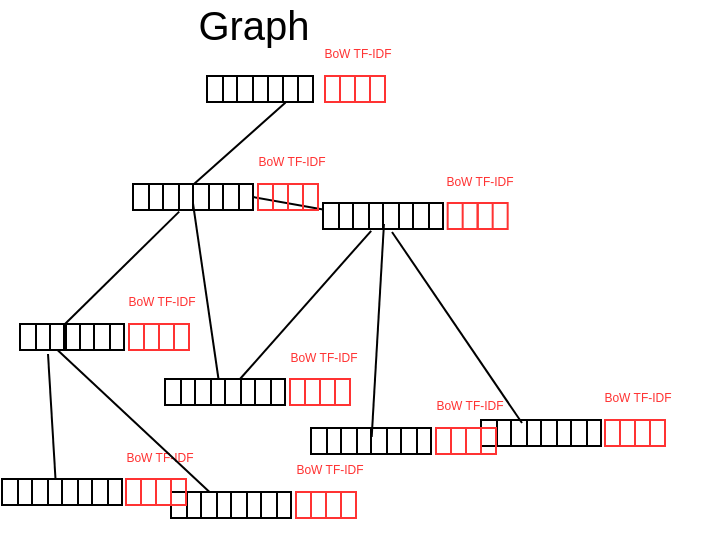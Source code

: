 <mxfile version="12.1.0" type="device" pages="1"><diagram id="8lHQUhFDbBRp9TCkwuyt" name="Page-1"><mxGraphModel dx="1734" dy="699" grid="0" gridSize="10" guides="1" tooltips="1" connect="1" arrows="1" fold="1" page="1" pageScale="1" pageWidth="827" pageHeight="1169" math="0" shadow="0"><root><mxCell id="0"/><mxCell id="1" parent="0"/><mxCell id="zCRC9m-AMN63lqZrzwzx-5" value="&lt;font style=&quot;font-size: 20px&quot;&gt;Graph&lt;/font&gt;" style="text;html=1;strokeColor=none;fillColor=none;align=center;verticalAlign=middle;whiteSpace=wrap;rounded=0;" parent="1" vertex="1"><mxGeometry x="103.5" y="86" width="40" height="20" as="geometry"/></mxCell><mxCell id="XWWMTx6XwedPCGvXlt4u-77" value="" style="endArrow=none;html=1;exitX=0.5;exitY=0;exitDx=0;exitDy=0;entryX=0.085;entryY=1.019;entryDx=0;entryDy=0;entryPerimeter=0;" parent="1" source="XWWMTx6XwedPCGvXlt4u-93" target="XWWMTx6XwedPCGvXlt4u-140" edge="1"><mxGeometry width="50" height="50" relative="1" as="geometry"><mxPoint x="92" y="178.5" as="sourcePoint"/><mxPoint x="141.789" y="133.851" as="targetPoint"/></mxGeometry></mxCell><mxCell id="XWWMTx6XwedPCGvXlt4u-78" value="" style="group;rotation=51;" parent="1" vertex="1" connectable="0"><mxGeometry x="100.5" y="146" width="118" height="197" as="geometry"/></mxCell><mxCell id="XWWMTx6XwedPCGvXlt4u-79" value="" style="endArrow=none;html=1;exitX=1;exitY=0.5;exitDx=0;exitDy=0;entryX=0;entryY=0.25;entryDx=0;entryDy=0;" parent="XWWMTx6XwedPCGvXlt4u-78" source="XWWMTx6XwedPCGvXlt4u-95" target="XWWMTx6XwedPCGvXlt4u-119" edge="1"><mxGeometry width="50" height="50" relative="1" as="geometry"><mxPoint x="-9" y="35" as="sourcePoint"/><mxPoint x="89" y="45" as="targetPoint"/></mxGeometry></mxCell><mxCell id="XWWMTx6XwedPCGvXlt4u-80" value="" style="group" parent="XWWMTx6XwedPCGvXlt4u-78" vertex="1" connectable="0"><mxGeometry x="-82.5" y="30" width="194.5" height="167" as="geometry"/></mxCell><mxCell id="XWWMTx6XwedPCGvXlt4u-81" value="" style="group;rotation=166;" parent="XWWMTx6XwedPCGvXlt4u-80" vertex="1" connectable="0"><mxGeometry x="40" y="15.5" width="149" height="119.5" as="geometry"/></mxCell><mxCell id="XWWMTx6XwedPCGvXlt4u-82" value="" style="endArrow=none;html=1;entryX=1;entryY=1;entryDx=0;entryDy=0;exitX=1;exitY=1;exitDx=0;exitDy=0;" parent="XWWMTx6XwedPCGvXlt4u-81" edge="1"><mxGeometry width="50" height="50" relative="1" as="geometry"><mxPoint x="130.977" y="4.473" as="sourcePoint"/><mxPoint x="124.849" y="111.012" as="targetPoint"/></mxGeometry></mxCell><mxCell id="XWWMTx6XwedPCGvXlt4u-83" value="" style="group" parent="XWWMTx6XwedPCGvXlt4u-81" vertex="1" connectable="0"><mxGeometry x="21.5" y="82" width="60" height="13" as="geometry"/></mxCell><mxCell id="XWWMTx6XwedPCGvXlt4u-84" value="" style="rounded=0;whiteSpace=wrap;html=1;fillColor=none;" parent="XWWMTx6XwedPCGvXlt4u-83" vertex="1"><mxGeometry width="15" height="13" as="geometry"/></mxCell><mxCell id="XWWMTx6XwedPCGvXlt4u-85" value="" style="rounded=0;whiteSpace=wrap;html=1;fillColor=none;" parent="XWWMTx6XwedPCGvXlt4u-83" vertex="1"><mxGeometry x="8" width="15" height="13" as="geometry"/></mxCell><mxCell id="XWWMTx6XwedPCGvXlt4u-86" value="" style="rounded=0;whiteSpace=wrap;html=1;fillColor=none;" parent="XWWMTx6XwedPCGvXlt4u-83" vertex="1"><mxGeometry x="23" width="15" height="13" as="geometry"/></mxCell><mxCell id="XWWMTx6XwedPCGvXlt4u-87" value="" style="rounded=0;whiteSpace=wrap;html=1;fillColor=none;" parent="XWWMTx6XwedPCGvXlt4u-83" vertex="1"><mxGeometry x="30" width="15" height="13" as="geometry"/></mxCell><mxCell id="XWWMTx6XwedPCGvXlt4u-88" value="" style="rounded=0;whiteSpace=wrap;html=1;fillColor=none;" parent="XWWMTx6XwedPCGvXlt4u-83" vertex="1"><mxGeometry x="45" width="15" height="13" as="geometry"/></mxCell><mxCell id="XWWMTx6XwedPCGvXlt4u-89" value="" style="rounded=0;whiteSpace=wrap;html=1;fillColor=none;" parent="XWWMTx6XwedPCGvXlt4u-83" vertex="1"><mxGeometry x="38" width="15" height="13" as="geometry"/></mxCell><mxCell id="TcwpXJyv8RsaXr6MExSH-19" value="" style="rounded=0;whiteSpace=wrap;html=1;fillColor=none;strokeColor=#FF3333;" vertex="1" parent="XWWMTx6XwedPCGvXlt4u-81"><mxGeometry x="84" y="82" width="15" height="13" as="geometry"/></mxCell><mxCell id="TcwpXJyv8RsaXr6MExSH-20" value="" style="rounded=0;whiteSpace=wrap;html=1;fillColor=none;strokeColor=#FF3333;" vertex="1" parent="XWWMTx6XwedPCGvXlt4u-81"><mxGeometry x="91.5" y="82" width="15" height="13" as="geometry"/></mxCell><mxCell id="TcwpXJyv8RsaXr6MExSH-21" value="" style="rounded=0;whiteSpace=wrap;html=1;fillColor=none;strokeColor=#FF3333;" vertex="1" parent="XWWMTx6XwedPCGvXlt4u-81"><mxGeometry x="99" y="82" width="15" height="13" as="geometry"/></mxCell><mxCell id="TcwpXJyv8RsaXr6MExSH-22" value="&lt;font color=&quot;#ff3333&quot; style=&quot;font-size: 6px&quot;&gt;BoW TF-IDF&lt;/font&gt;" style="text;html=1;strokeColor=none;fillColor=none;align=center;verticalAlign=middle;whiteSpace=wrap;rounded=0;" vertex="1" parent="XWWMTx6XwedPCGvXlt4u-81"><mxGeometry x="65.5" y="59" width="70" height="20" as="geometry"/></mxCell><mxCell id="XWWMTx6XwedPCGvXlt4u-90" value="" style="group" parent="XWWMTx6XwedPCGvXlt4u-80" vertex="1" connectable="0"><mxGeometry x="45.5" width="60" height="13" as="geometry"/></mxCell><mxCell id="XWWMTx6XwedPCGvXlt4u-91" value="" style="rounded=0;whiteSpace=wrap;html=1;fillColor=none;" parent="XWWMTx6XwedPCGvXlt4u-90" vertex="1"><mxGeometry width="15" height="13" as="geometry"/></mxCell><mxCell id="XWWMTx6XwedPCGvXlt4u-92" value="" style="rounded=0;whiteSpace=wrap;html=1;fillColor=none;" parent="XWWMTx6XwedPCGvXlt4u-90" vertex="1"><mxGeometry x="8" width="15" height="13" as="geometry"/></mxCell><mxCell id="XWWMTx6XwedPCGvXlt4u-93" value="" style="rounded=0;whiteSpace=wrap;html=1;fillColor=none;" parent="XWWMTx6XwedPCGvXlt4u-90" vertex="1"><mxGeometry x="23" width="15" height="13" as="geometry"/></mxCell><mxCell id="XWWMTx6XwedPCGvXlt4u-94" value="" style="rounded=0;whiteSpace=wrap;html=1;fillColor=none;" parent="XWWMTx6XwedPCGvXlt4u-90" vertex="1"><mxGeometry x="30" width="15" height="13" as="geometry"/></mxCell><mxCell id="XWWMTx6XwedPCGvXlt4u-95" value="" style="rounded=0;whiteSpace=wrap;html=1;fillColor=none;" parent="XWWMTx6XwedPCGvXlt4u-90" vertex="1"><mxGeometry x="45" width="15" height="13" as="geometry"/></mxCell><mxCell id="XWWMTx6XwedPCGvXlt4u-96" value="" style="rounded=0;whiteSpace=wrap;html=1;fillColor=none;" parent="XWWMTx6XwedPCGvXlt4u-90" vertex="1"><mxGeometry x="38" width="15" height="13" as="geometry"/></mxCell><mxCell id="XWWMTx6XwedPCGvXlt4u-97" value="" style="group" parent="XWWMTx6XwedPCGvXlt4u-80" vertex="1" connectable="0"><mxGeometry x="-20" y="147.5" width="60" height="13" as="geometry"/></mxCell><mxCell id="XWWMTx6XwedPCGvXlt4u-98" value="" style="rounded=0;whiteSpace=wrap;html=1;fillColor=none;" parent="XWWMTx6XwedPCGvXlt4u-97" vertex="1"><mxGeometry width="15" height="13" as="geometry"/></mxCell><mxCell id="XWWMTx6XwedPCGvXlt4u-99" value="" style="rounded=0;whiteSpace=wrap;html=1;fillColor=none;" parent="XWWMTx6XwedPCGvXlt4u-97" vertex="1"><mxGeometry x="8" width="15" height="13" as="geometry"/></mxCell><mxCell id="XWWMTx6XwedPCGvXlt4u-100" value="" style="rounded=0;whiteSpace=wrap;html=1;fillColor=none;" parent="XWWMTx6XwedPCGvXlt4u-97" vertex="1"><mxGeometry x="23" width="15" height="13" as="geometry"/></mxCell><mxCell id="XWWMTx6XwedPCGvXlt4u-101" value="" style="rounded=0;whiteSpace=wrap;html=1;fillColor=none;" parent="XWWMTx6XwedPCGvXlt4u-97" vertex="1"><mxGeometry x="30" width="15" height="13" as="geometry"/></mxCell><mxCell id="XWWMTx6XwedPCGvXlt4u-102" value="" style="rounded=0;whiteSpace=wrap;html=1;fillColor=none;" parent="XWWMTx6XwedPCGvXlt4u-97" vertex="1"><mxGeometry x="45" width="15" height="13" as="geometry"/></mxCell><mxCell id="XWWMTx6XwedPCGvXlt4u-103" value="" style="rounded=0;whiteSpace=wrap;html=1;fillColor=none;" parent="XWWMTx6XwedPCGvXlt4u-97" vertex="1"><mxGeometry x="38" width="15" height="13" as="geometry"/></mxCell><mxCell id="XWWMTx6XwedPCGvXlt4u-104" value="" style="group" parent="XWWMTx6XwedPCGvXlt4u-80" vertex="1" connectable="0"><mxGeometry x="64.5" y="154" width="60" height="13" as="geometry"/></mxCell><mxCell id="XWWMTx6XwedPCGvXlt4u-105" value="" style="rounded=0;whiteSpace=wrap;html=1;fillColor=none;" parent="XWWMTx6XwedPCGvXlt4u-104" vertex="1"><mxGeometry width="15" height="13" as="geometry"/></mxCell><mxCell id="XWWMTx6XwedPCGvXlt4u-106" value="" style="rounded=0;whiteSpace=wrap;html=1;fillColor=none;" parent="XWWMTx6XwedPCGvXlt4u-104" vertex="1"><mxGeometry x="8" width="15" height="13" as="geometry"/></mxCell><mxCell id="XWWMTx6XwedPCGvXlt4u-107" value="" style="rounded=0;whiteSpace=wrap;html=1;fillColor=none;" parent="XWWMTx6XwedPCGvXlt4u-104" vertex="1"><mxGeometry x="30" width="15" height="13" as="geometry"/></mxCell><mxCell id="XWWMTx6XwedPCGvXlt4u-108" value="" style="rounded=0;whiteSpace=wrap;html=1;fillColor=none;" parent="XWWMTx6XwedPCGvXlt4u-104" vertex="1"><mxGeometry x="45" width="15" height="13" as="geometry"/></mxCell><mxCell id="XWWMTx6XwedPCGvXlt4u-109" value="" style="rounded=0;whiteSpace=wrap;html=1;fillColor=none;" parent="XWWMTx6XwedPCGvXlt4u-104" vertex="1"><mxGeometry x="38" width="15" height="13" as="geometry"/></mxCell><mxCell id="XWWMTx6XwedPCGvXlt4u-110" value="" style="group" parent="XWWMTx6XwedPCGvXlt4u-80" vertex="1" connectable="0"><mxGeometry x="134.5" y="122" width="60" height="13" as="geometry"/></mxCell><mxCell id="XWWMTx6XwedPCGvXlt4u-111" value="" style="rounded=0;whiteSpace=wrap;html=1;fillColor=none;" parent="XWWMTx6XwedPCGvXlt4u-110" vertex="1"><mxGeometry width="15" height="13" as="geometry"/></mxCell><mxCell id="XWWMTx6XwedPCGvXlt4u-112" value="" style="rounded=0;whiteSpace=wrap;html=1;fillColor=none;" parent="XWWMTx6XwedPCGvXlt4u-110" vertex="1"><mxGeometry x="8" width="15" height="13" as="geometry"/></mxCell><mxCell id="XWWMTx6XwedPCGvXlt4u-113" value="" style="rounded=0;whiteSpace=wrap;html=1;fillColor=none;" parent="XWWMTx6XwedPCGvXlt4u-110" vertex="1"><mxGeometry x="23" width="15" height="13" as="geometry"/></mxCell><mxCell id="XWWMTx6XwedPCGvXlt4u-114" value="" style="rounded=0;whiteSpace=wrap;html=1;fillColor=none;" parent="XWWMTx6XwedPCGvXlt4u-110" vertex="1"><mxGeometry x="30" width="15" height="13" as="geometry"/></mxCell><mxCell id="XWWMTx6XwedPCGvXlt4u-115" value="" style="rounded=0;whiteSpace=wrap;html=1;fillColor=none;" parent="XWWMTx6XwedPCGvXlt4u-110" vertex="1"><mxGeometry x="45" width="15" height="13" as="geometry"/></mxCell><mxCell id="XWWMTx6XwedPCGvXlt4u-116" value="" style="rounded=0;whiteSpace=wrap;html=1;fillColor=none;" parent="XWWMTx6XwedPCGvXlt4u-110" vertex="1"><mxGeometry x="38" width="15" height="13" as="geometry"/></mxCell><mxCell id="XWWMTx6XwedPCGvXlt4u-117" value="" style="endArrow=none;html=1;exitX=0;exitY=0.75;exitDx=0;exitDy=0;entryX=0.25;entryY=0;entryDx=0;entryDy=0;" parent="XWWMTx6XwedPCGvXlt4u-80" source="XWWMTx6XwedPCGvXlt4u-94" target="XWWMTx6XwedPCGvXlt4u-86" edge="1"><mxGeometry width="50" height="50" relative="1" as="geometry"><mxPoint x="74" y="6.5" as="sourcePoint"/><mxPoint x="86" y="104.5" as="targetPoint"/></mxGeometry></mxCell><mxCell id="TcwpXJyv8RsaXr6MExSH-15" value="" style="rounded=0;whiteSpace=wrap;html=1;fillColor=none;strokeColor=#FF3333;" vertex="1" parent="XWWMTx6XwedPCGvXlt4u-80"><mxGeometry x="43.5" y="70" width="15" height="13" as="geometry"/></mxCell><mxCell id="TcwpXJyv8RsaXr6MExSH-16" value="" style="rounded=0;whiteSpace=wrap;html=1;fillColor=none;strokeColor=#FF3333;" vertex="1" parent="XWWMTx6XwedPCGvXlt4u-80"><mxGeometry x="51" y="70" width="15" height="13" as="geometry"/></mxCell><mxCell id="TcwpXJyv8RsaXr6MExSH-17" value="" style="rounded=0;whiteSpace=wrap;html=1;fillColor=none;strokeColor=#FF3333;" vertex="1" parent="XWWMTx6XwedPCGvXlt4u-80"><mxGeometry x="58.5" y="70" width="15" height="13" as="geometry"/></mxCell><mxCell id="TcwpXJyv8RsaXr6MExSH-18" value="&lt;font color=&quot;#ff3333&quot; style=&quot;font-size: 6px&quot;&gt;BoW TF-IDF&lt;/font&gt;" style="text;html=1;strokeColor=none;fillColor=none;align=center;verticalAlign=middle;whiteSpace=wrap;rounded=0;" vertex="1" parent="XWWMTx6XwedPCGvXlt4u-80"><mxGeometry x="25" y="47" width="70" height="20" as="geometry"/></mxCell><mxCell id="TcwpXJyv8RsaXr6MExSH-31" value="" style="rounded=0;whiteSpace=wrap;html=1;fillColor=none;strokeColor=#FF3333;" vertex="1" parent="XWWMTx6XwedPCGvXlt4u-80"><mxGeometry x="127" y="154" width="15" height="13" as="geometry"/></mxCell><mxCell id="TcwpXJyv8RsaXr6MExSH-32" value="" style="rounded=0;whiteSpace=wrap;html=1;fillColor=none;strokeColor=#FF3333;" vertex="1" parent="XWWMTx6XwedPCGvXlt4u-80"><mxGeometry x="134.5" y="154" width="15" height="13" as="geometry"/></mxCell><mxCell id="TcwpXJyv8RsaXr6MExSH-33" value="" style="rounded=0;whiteSpace=wrap;html=1;fillColor=none;strokeColor=#FF3333;" vertex="1" parent="XWWMTx6XwedPCGvXlt4u-80"><mxGeometry x="142" y="154" width="15" height="13" as="geometry"/></mxCell><mxCell id="TcwpXJyv8RsaXr6MExSH-34" value="&lt;font color=&quot;#ff3333&quot; style=&quot;font-size: 6px&quot;&gt;BoW TF-IDF&lt;/font&gt;" style="text;html=1;strokeColor=none;fillColor=none;align=center;verticalAlign=middle;whiteSpace=wrap;rounded=0;" vertex="1" parent="XWWMTx6XwedPCGvXlt4u-80"><mxGeometry x="108.5" y="131" width="70" height="20" as="geometry"/></mxCell><mxCell id="TcwpXJyv8RsaXr6MExSH-35" value="" style="rounded=0;whiteSpace=wrap;html=1;fillColor=none;strokeColor=#FF3333;" vertex="1" parent="XWWMTx6XwedPCGvXlt4u-80"><mxGeometry x="42" y="147.5" width="15" height="13" as="geometry"/></mxCell><mxCell id="TcwpXJyv8RsaXr6MExSH-36" value="" style="rounded=0;whiteSpace=wrap;html=1;fillColor=none;strokeColor=#FF3333;" vertex="1" parent="XWWMTx6XwedPCGvXlt4u-80"><mxGeometry x="49.5" y="147.5" width="15" height="13" as="geometry"/></mxCell><mxCell id="TcwpXJyv8RsaXr6MExSH-37" value="" style="rounded=0;whiteSpace=wrap;html=1;fillColor=none;strokeColor=#FF3333;" vertex="1" parent="XWWMTx6XwedPCGvXlt4u-80"><mxGeometry x="57" y="147.5" width="15" height="13" as="geometry"/></mxCell><mxCell id="TcwpXJyv8RsaXr6MExSH-38" value="&lt;font color=&quot;#ff3333&quot; style=&quot;font-size: 6px&quot;&gt;BoW TF-IDF&lt;/font&gt;" style="text;html=1;strokeColor=none;fillColor=none;align=center;verticalAlign=middle;whiteSpace=wrap;rounded=0;" vertex="1" parent="XWWMTx6XwedPCGvXlt4u-80"><mxGeometry x="23.5" y="124.5" width="70" height="20" as="geometry"/></mxCell><mxCell id="XWWMTx6XwedPCGvXlt4u-118" value="" style="group" parent="XWWMTx6XwedPCGvXlt4u-78" vertex="1" connectable="0"><mxGeometry x="58" y="39.5" width="60" height="13" as="geometry"/></mxCell><mxCell id="XWWMTx6XwedPCGvXlt4u-119" value="" style="rounded=0;whiteSpace=wrap;html=1;fillColor=none;" parent="XWWMTx6XwedPCGvXlt4u-118" vertex="1"><mxGeometry width="15" height="13" as="geometry"/></mxCell><mxCell id="XWWMTx6XwedPCGvXlt4u-120" value="" style="rounded=0;whiteSpace=wrap;html=1;fillColor=none;" parent="XWWMTx6XwedPCGvXlt4u-118" vertex="1"><mxGeometry x="8" width="15" height="13" as="geometry"/></mxCell><mxCell id="XWWMTx6XwedPCGvXlt4u-121" value="" style="rounded=0;whiteSpace=wrap;html=1;fillColor=none;" parent="XWWMTx6XwedPCGvXlt4u-118" vertex="1"><mxGeometry x="23" width="15" height="13" as="geometry"/></mxCell><mxCell id="XWWMTx6XwedPCGvXlt4u-122" value="" style="rounded=0;whiteSpace=wrap;html=1;fillColor=none;" parent="XWWMTx6XwedPCGvXlt4u-118" vertex="1"><mxGeometry x="30" width="15" height="13" as="geometry"/></mxCell><mxCell id="XWWMTx6XwedPCGvXlt4u-123" value="" style="rounded=0;whiteSpace=wrap;html=1;fillColor=none;" parent="XWWMTx6XwedPCGvXlt4u-118" vertex="1"><mxGeometry x="45" width="15" height="13" as="geometry"/></mxCell><mxCell id="XWWMTx6XwedPCGvXlt4u-124" value="" style="rounded=0;whiteSpace=wrap;html=1;fillColor=none;" parent="XWWMTx6XwedPCGvXlt4u-118" vertex="1"><mxGeometry x="38" width="15" height="13" as="geometry"/></mxCell><mxCell id="XWWMTx6XwedPCGvXlt4u-125" value="" style="endArrow=none;html=1;exitX=0.5;exitY=0;exitDx=0;exitDy=0;entryX=0.073;entryY=1.069;entryDx=0;entryDy=0;entryPerimeter=0;" parent="XWWMTx6XwedPCGvXlt4u-78" source="XWWMTx6XwedPCGvXlt4u-87" target="XWWMTx6XwedPCGvXlt4u-121" edge="1"><mxGeometry width="50" height="50" relative="1" as="geometry"><mxPoint x="8.463" y="133.891" as="sourcePoint"/><mxPoint x="86.5" y="45.5" as="targetPoint"/></mxGeometry></mxCell><mxCell id="TcwpXJyv8RsaXr6MExSH-11" value="" style="rounded=0;whiteSpace=wrap;html=1;fillColor=none;strokeColor=#FF3333;" vertex="1" parent="XWWMTx6XwedPCGvXlt4u-78"><mxGeometry x="25.5" y="30" width="15" height="13" as="geometry"/></mxCell><mxCell id="TcwpXJyv8RsaXr6MExSH-12" value="" style="rounded=0;whiteSpace=wrap;html=1;fillColor=none;strokeColor=#FF3333;" vertex="1" parent="XWWMTx6XwedPCGvXlt4u-78"><mxGeometry x="33" y="30" width="15" height="13" as="geometry"/></mxCell><mxCell id="TcwpXJyv8RsaXr6MExSH-13" value="" style="rounded=0;whiteSpace=wrap;html=1;fillColor=none;strokeColor=#FF3333;" vertex="1" parent="XWWMTx6XwedPCGvXlt4u-78"><mxGeometry x="40.5" y="30" width="15" height="13" as="geometry"/></mxCell><mxCell id="TcwpXJyv8RsaXr6MExSH-14" value="&lt;font color=&quot;#ff3333&quot; style=&quot;font-size: 6px&quot;&gt;BoW TF-IDF&lt;/font&gt;" style="text;html=1;strokeColor=none;fillColor=none;align=center;verticalAlign=middle;whiteSpace=wrap;rounded=0;" vertex="1" parent="XWWMTx6XwedPCGvXlt4u-78"><mxGeometry x="7" y="7" width="70" height="20" as="geometry"/></mxCell><mxCell id="XWWMTx6XwedPCGvXlt4u-128" value="" style="endArrow=none;html=1;" parent="1" edge="1"><mxGeometry width="50" height="50" relative="1" as="geometry"><mxPoint x="193" y="200" as="sourcePoint"/><mxPoint x="258" y="295.5" as="targetPoint"/></mxGeometry></mxCell><mxCell id="XWWMTx6XwedPCGvXlt4u-130" value="" style="rounded=0;whiteSpace=wrap;html=1;fillColor=none;" parent="1" vertex="1"><mxGeometry x="7" y="246" width="15" height="13" as="geometry"/></mxCell><mxCell id="XWWMTx6XwedPCGvXlt4u-131" value="" style="rounded=0;whiteSpace=wrap;html=1;fillColor=none;" parent="1" vertex="1"><mxGeometry x="22" y="246" width="15" height="13" as="geometry"/></mxCell><mxCell id="XWWMTx6XwedPCGvXlt4u-132" value="" style="rounded=0;whiteSpace=wrap;html=1;fillColor=none;" parent="1" vertex="1"><mxGeometry x="29" y="246" width="15" height="13" as="geometry"/></mxCell><mxCell id="XWWMTx6XwedPCGvXlt4u-133" value="" style="rounded=0;whiteSpace=wrap;html=1;fillColor=none;" parent="1" vertex="1"><mxGeometry x="44" y="246" width="15" height="13" as="geometry"/></mxCell><mxCell id="XWWMTx6XwedPCGvXlt4u-134" value="" style="rounded=0;whiteSpace=wrap;html=1;fillColor=none;" parent="1" vertex="1"><mxGeometry x="37" y="246" width="15" height="13" as="geometry"/></mxCell><mxCell id="XWWMTx6XwedPCGvXlt4u-135" value="" style="group" parent="1" vertex="1" connectable="0"><mxGeometry x="100.5" y="122" width="60" height="13" as="geometry"/></mxCell><mxCell id="XWWMTx6XwedPCGvXlt4u-136" value="" style="rounded=0;whiteSpace=wrap;html=1;fillColor=none;" parent="XWWMTx6XwedPCGvXlt4u-135" vertex="1"><mxGeometry width="15" height="13" as="geometry"/></mxCell><mxCell id="XWWMTx6XwedPCGvXlt4u-137" value="" style="rounded=0;whiteSpace=wrap;html=1;fillColor=none;" parent="XWWMTx6XwedPCGvXlt4u-135" vertex="1"><mxGeometry x="8" width="15" height="13" as="geometry"/></mxCell><mxCell id="XWWMTx6XwedPCGvXlt4u-138" value="" style="rounded=0;whiteSpace=wrap;html=1;fillColor=none;" parent="XWWMTx6XwedPCGvXlt4u-135" vertex="1"><mxGeometry x="23" width="15" height="13" as="geometry"/></mxCell><mxCell id="XWWMTx6XwedPCGvXlt4u-139" value="" style="rounded=0;whiteSpace=wrap;html=1;fillColor=none;" parent="XWWMTx6XwedPCGvXlt4u-135" vertex="1"><mxGeometry x="30.5" width="15" height="13" as="geometry"/></mxCell><mxCell id="XWWMTx6XwedPCGvXlt4u-140" value="" style="rounded=0;whiteSpace=wrap;html=1;fillColor=none;" parent="XWWMTx6XwedPCGvXlt4u-135" vertex="1"><mxGeometry x="38" width="15" height="13" as="geometry"/></mxCell><mxCell id="XWWMTx6XwedPCGvXlt4u-142" value="" style="group" parent="1" vertex="1" connectable="0"><mxGeometry x="237.5" y="294" width="60" height="13" as="geometry"/></mxCell><mxCell id="XWWMTx6XwedPCGvXlt4u-143" value="" style="rounded=0;whiteSpace=wrap;html=1;fillColor=none;" parent="XWWMTx6XwedPCGvXlt4u-142" vertex="1"><mxGeometry width="15" height="13" as="geometry"/></mxCell><mxCell id="XWWMTx6XwedPCGvXlt4u-144" value="" style="rounded=0;whiteSpace=wrap;html=1;fillColor=none;" parent="XWWMTx6XwedPCGvXlt4u-142" vertex="1"><mxGeometry x="8" width="15" height="13" as="geometry"/></mxCell><mxCell id="XWWMTx6XwedPCGvXlt4u-145" value="" style="rounded=0;whiteSpace=wrap;html=1;fillColor=none;" parent="XWWMTx6XwedPCGvXlt4u-142" vertex="1"><mxGeometry x="23" width="15" height="13" as="geometry"/></mxCell><mxCell id="XWWMTx6XwedPCGvXlt4u-146" value="" style="rounded=0;whiteSpace=wrap;html=1;fillColor=none;" parent="XWWMTx6XwedPCGvXlt4u-142" vertex="1"><mxGeometry x="30" width="15" height="13" as="geometry"/></mxCell><mxCell id="XWWMTx6XwedPCGvXlt4u-147" value="" style="rounded=0;whiteSpace=wrap;html=1;fillColor=none;" parent="XWWMTx6XwedPCGvXlt4u-142" vertex="1"><mxGeometry x="45" width="15" height="13" as="geometry"/></mxCell><mxCell id="XWWMTx6XwedPCGvXlt4u-148" value="" style="rounded=0;whiteSpace=wrap;html=1;fillColor=none;" parent="XWWMTx6XwedPCGvXlt4u-142" vertex="1"><mxGeometry x="38" width="15" height="13" as="geometry"/></mxCell><mxCell id="XWWMTx6XwedPCGvXlt4u-149" value="" style="endArrow=none;html=1;exitX=0.25;exitY=0;exitDx=0;exitDy=0;" parent="1" source="XWWMTx6XwedPCGvXlt4u-100" edge="1"><mxGeometry width="50" height="50" relative="1" as="geometry"><mxPoint x="24.464" y="329.036" as="sourcePoint"/><mxPoint x="21" y="261" as="targetPoint"/></mxGeometry></mxCell><mxCell id="XWWMTx6XwedPCGvXlt4u-150" value="" style="endArrow=none;html=1;exitX=0.5;exitY=0;exitDx=0;exitDy=0;entryX=0.007;entryY=1.062;entryDx=0;entryDy=0;entryPerimeter=0;" parent="1" source="XWWMTx6XwedPCGvXlt4u-131" target="XWWMTx6XwedPCGvXlt4u-93" edge="1"><mxGeometry width="50" height="50" relative="1" as="geometry"><mxPoint x="23" y="251" as="sourcePoint"/><mxPoint x="93" y="181" as="targetPoint"/></mxGeometry></mxCell><mxCell id="XWWMTx6XwedPCGvXlt4u-151" value="" style="endArrow=none;html=1;exitX=0.25;exitY=1;exitDx=0;exitDy=0;entryX=0.75;entryY=0;entryDx=0;entryDy=0;" parent="1" source="XWWMTx6XwedPCGvXlt4u-131" target="XWWMTx6XwedPCGvXlt4u-106" edge="1"><mxGeometry width="50" height="50" relative="1" as="geometry"><mxPoint x="23" y="256" as="sourcePoint"/><mxPoint x="105.333" y="332.101" as="targetPoint"/></mxGeometry></mxCell><mxCell id="XWWMTx6XwedPCGvXlt4u-152" value="" style="rounded=0;whiteSpace=wrap;html=1;fillColor=none;" parent="1" vertex="1"><mxGeometry x="97.5" y="330" width="15" height="13" as="geometry"/></mxCell><mxCell id="XWWMTx6XwedPCGvXlt4u-153" value="" style="rounded=0;whiteSpace=wrap;html=1;fillColor=none;" parent="1" vertex="1"><mxGeometry x="15" y="246" width="15" height="13" as="geometry"/></mxCell><mxCell id="TcwpXJyv8RsaXr6MExSH-2" value="" style="rounded=0;whiteSpace=wrap;html=1;fillColor=none;strokeColor=#FF3333;" vertex="1" parent="1"><mxGeometry x="159.5" y="122" width="15" height="13" as="geometry"/></mxCell><mxCell id="TcwpXJyv8RsaXr6MExSH-3" value="" style="rounded=0;whiteSpace=wrap;html=1;fillColor=none;strokeColor=#FF3333;" vertex="1" parent="1"><mxGeometry x="167" y="122" width="15" height="13" as="geometry"/></mxCell><mxCell id="TcwpXJyv8RsaXr6MExSH-4" value="" style="rounded=0;whiteSpace=wrap;html=1;fillColor=none;strokeColor=#FF3333;" vertex="1" parent="1"><mxGeometry x="174.5" y="122" width="15" height="13" as="geometry"/></mxCell><mxCell id="TcwpXJyv8RsaXr6MExSH-6" value="&lt;font color=&quot;#ff3333&quot; style=&quot;font-size: 6px&quot;&gt;BoW TF-IDF&lt;/font&gt;" style="text;html=1;strokeColor=none;fillColor=none;align=center;verticalAlign=middle;whiteSpace=wrap;rounded=0;" vertex="1" parent="1"><mxGeometry x="141" y="99" width="70" height="20" as="geometry"/></mxCell><mxCell id="TcwpXJyv8RsaXr6MExSH-7" value="" style="rounded=0;whiteSpace=wrap;html=1;fillColor=none;strokeColor=#FF3333;" vertex="1" parent="1"><mxGeometry x="220.833" y="185.5" width="15" height="13" as="geometry"/></mxCell><mxCell id="TcwpXJyv8RsaXr6MExSH-8" value="" style="rounded=0;whiteSpace=wrap;html=1;fillColor=none;strokeColor=#FF3333;" vertex="1" parent="1"><mxGeometry x="228.333" y="185.5" width="15" height="13" as="geometry"/></mxCell><mxCell id="TcwpXJyv8RsaXr6MExSH-9" value="" style="rounded=0;whiteSpace=wrap;html=1;fillColor=none;strokeColor=#FF3333;" vertex="1" parent="1"><mxGeometry x="235.833" y="185.5" width="15" height="13" as="geometry"/></mxCell><mxCell id="TcwpXJyv8RsaXr6MExSH-10" value="&lt;font color=&quot;#ff3333&quot; style=&quot;font-size: 6px&quot;&gt;BoW TF-IDF&lt;/font&gt;" style="text;html=1;strokeColor=none;fillColor=none;align=center;verticalAlign=middle;whiteSpace=wrap;rounded=0;" vertex="1" parent="1"><mxGeometry x="202.333" y="162.5" width="70" height="20" as="geometry"/></mxCell><mxCell id="TcwpXJyv8RsaXr6MExSH-23" value="" style="rounded=0;whiteSpace=wrap;html=1;fillColor=none;strokeColor=#FF3333;" vertex="1" parent="1"><mxGeometry x="215" y="298" width="15" height="13" as="geometry"/></mxCell><mxCell id="TcwpXJyv8RsaXr6MExSH-24" value="" style="rounded=0;whiteSpace=wrap;html=1;fillColor=none;strokeColor=#FF3333;" vertex="1" parent="1"><mxGeometry x="222.5" y="298" width="15" height="13" as="geometry"/></mxCell><mxCell id="TcwpXJyv8RsaXr6MExSH-25" value="" style="rounded=0;whiteSpace=wrap;html=1;fillColor=none;strokeColor=#FF3333;" vertex="1" parent="1"><mxGeometry x="230" y="298" width="15" height="13" as="geometry"/></mxCell><mxCell id="TcwpXJyv8RsaXr6MExSH-26" value="&lt;font color=&quot;#ff3333&quot; style=&quot;font-size: 6px&quot;&gt;BoW TF-IDF&lt;/font&gt;" style="text;html=1;strokeColor=none;fillColor=none;align=center;verticalAlign=middle;whiteSpace=wrap;rounded=0;" vertex="1" parent="1"><mxGeometry x="196.5" y="275" width="70" height="20" as="geometry"/></mxCell><mxCell id="TcwpXJyv8RsaXr6MExSH-27" value="" style="rounded=0;whiteSpace=wrap;html=1;fillColor=none;strokeColor=#FF3333;" vertex="1" parent="1"><mxGeometry x="299.5" y="294" width="15" height="13" as="geometry"/></mxCell><mxCell id="TcwpXJyv8RsaXr6MExSH-28" value="" style="rounded=0;whiteSpace=wrap;html=1;fillColor=none;strokeColor=#FF3333;" vertex="1" parent="1"><mxGeometry x="307" y="294" width="15" height="13" as="geometry"/></mxCell><mxCell id="TcwpXJyv8RsaXr6MExSH-29" value="" style="rounded=0;whiteSpace=wrap;html=1;fillColor=none;strokeColor=#FF3333;" vertex="1" parent="1"><mxGeometry x="314.5" y="294" width="15" height="13" as="geometry"/></mxCell><mxCell id="TcwpXJyv8RsaXr6MExSH-30" value="&lt;font color=&quot;#ff3333&quot; style=&quot;font-size: 6px&quot;&gt;BoW TF-IDF&lt;/font&gt;" style="text;html=1;strokeColor=none;fillColor=none;align=center;verticalAlign=middle;whiteSpace=wrap;rounded=0;" vertex="1" parent="1"><mxGeometry x="281" y="271" width="70" height="20" as="geometry"/></mxCell></root></mxGraphModel></diagram></mxfile>